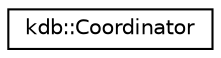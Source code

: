 digraph "Graphical Class Hierarchy"
{
  edge [fontname="Helvetica",fontsize="10",labelfontname="Helvetica",labelfontsize="10"];
  node [fontname="Helvetica",fontsize="10",shape=record];
  rankdir="LR";
  Node1 [label="kdb::Coordinator",height=0.2,width=0.4,color="black", fillcolor="white", style="filled",URL="$classkdb_1_1Coordinator.html",tooltip="Thread safe coordination of ThreadContext per Threads. "];
}

